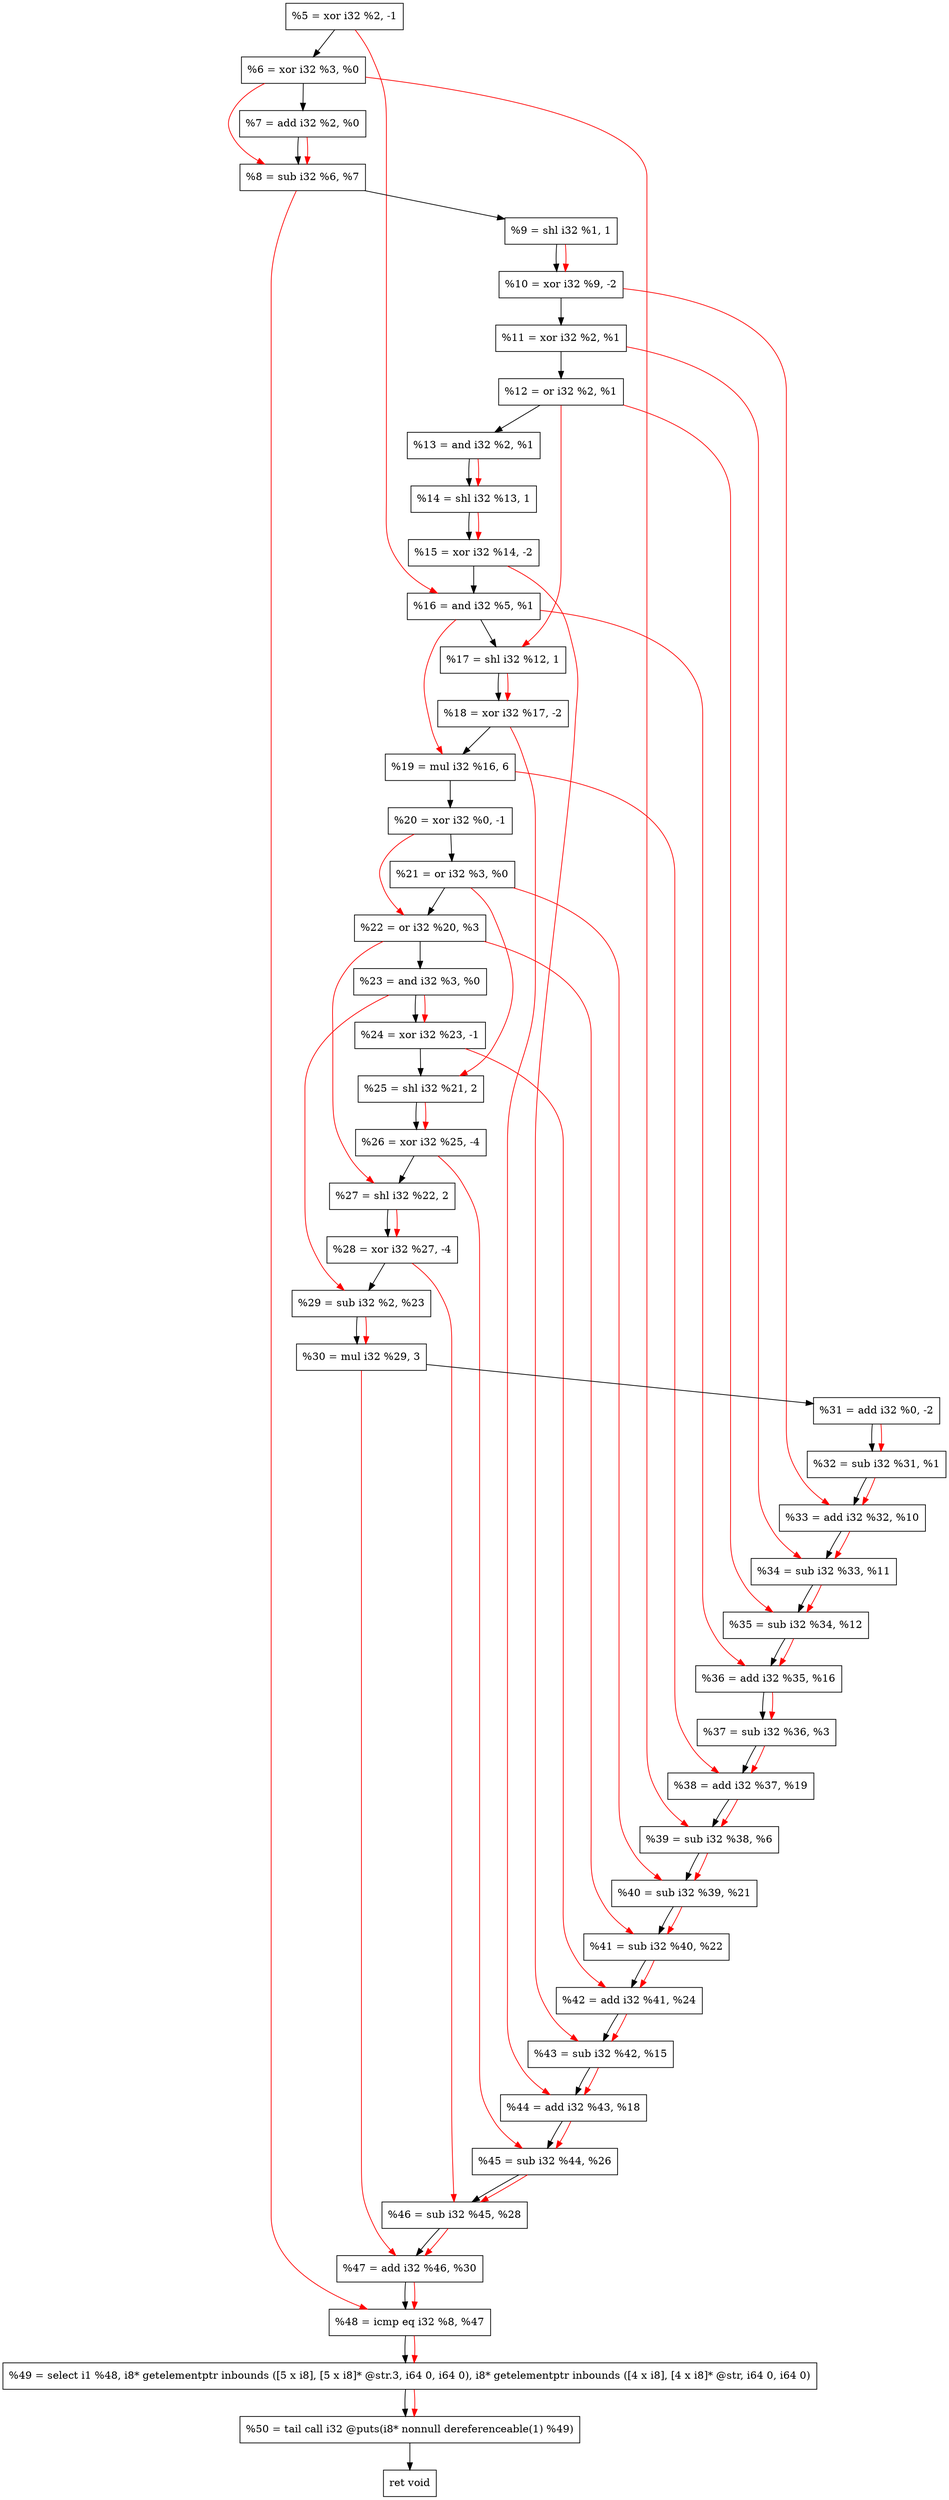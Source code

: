 digraph "DFG for'crackme' function" {
	Node0x12381e0[shape=record, label="  %5 = xor i32 %2, -1"];
	Node0x1238250[shape=record, label="  %6 = xor i32 %3, %0"];
	Node0x12382c0[shape=record, label="  %7 = add i32 %2, %0"];
	Node0x1238330[shape=record, label="  %8 = sub i32 %6, %7"];
	Node0x12383d0[shape=record, label="  %9 = shl i32 %1, 1"];
	Node0x1238470[shape=record, label="  %10 = xor i32 %9, -2"];
	Node0x12384e0[shape=record, label="  %11 = xor i32 %2, %1"];
	Node0x1238550[shape=record, label="  %12 = or i32 %2, %1"];
	Node0x12385c0[shape=record, label="  %13 = and i32 %2, %1"];
	Node0x1238630[shape=record, label="  %14 = shl i32 %13, 1"];
	Node0x12386a0[shape=record, label="  %15 = xor i32 %14, -2"];
	Node0x1238710[shape=record, label="  %16 = and i32 %5, %1"];
	Node0x1238780[shape=record, label="  %17 = shl i32 %12, 1"];
	Node0x12387f0[shape=record, label="  %18 = xor i32 %17, -2"];
	Node0x1238890[shape=record, label="  %19 = mul i32 %16, 6"];
	Node0x1238900[shape=record, label="  %20 = xor i32 %0, -1"];
	Node0x1238970[shape=record, label="  %21 = or i32 %3, %0"];
	Node0x12389e0[shape=record, label="  %22 = or i32 %20, %3"];
	Node0x1238a50[shape=record, label="  %23 = and i32 %3, %0"];
	Node0x1238ac0[shape=record, label="  %24 = xor i32 %23, -1"];
	Node0x1238b60[shape=record, label="  %25 = shl i32 %21, 2"];
	Node0x1238c00[shape=record, label="  %26 = xor i32 %25, -4"];
	Node0x1238c70[shape=record, label="  %27 = shl i32 %22, 2"];
	Node0x1238ce0[shape=record, label="  %28 = xor i32 %27, -4"];
	Node0x1238d50[shape=record, label="  %29 = sub i32 %2, %23"];
	Node0x1238df0[shape=record, label="  %30 = mul i32 %29, 3"];
	Node0x1238e60[shape=record, label="  %31 = add i32 %0, -2"];
	Node0x1238ed0[shape=record, label="  %32 = sub i32 %31, %1"];
	Node0x1239150[shape=record, label="  %33 = add i32 %32, %10"];
	Node0x12391c0[shape=record, label="  %34 = sub i32 %33, %11"];
	Node0x1239230[shape=record, label="  %35 = sub i32 %34, %12"];
	Node0x12392a0[shape=record, label="  %36 = add i32 %35, %16"];
	Node0x1239310[shape=record, label="  %37 = sub i32 %36, %3"];
	Node0x1239380[shape=record, label="  %38 = add i32 %37, %19"];
	Node0x12393f0[shape=record, label="  %39 = sub i32 %38, %6"];
	Node0x1239460[shape=record, label="  %40 = sub i32 %39, %21"];
	Node0x12394d0[shape=record, label="  %41 = sub i32 %40, %22"];
	Node0x1239540[shape=record, label="  %42 = add i32 %41, %24"];
	Node0x12395b0[shape=record, label="  %43 = sub i32 %42, %15"];
	Node0x1239620[shape=record, label="  %44 = add i32 %43, %18"];
	Node0x1239690[shape=record, label="  %45 = sub i32 %44, %26"];
	Node0x1239700[shape=record, label="  %46 = sub i32 %45, %28"];
	Node0x1239770[shape=record, label="  %47 = add i32 %46, %30"];
	Node0x12397e0[shape=record, label="  %48 = icmp eq i32 %8, %47"];
	Node0x11d8268[shape=record, label="  %49 = select i1 %48, i8* getelementptr inbounds ([5 x i8], [5 x i8]* @str.3, i64 0, i64 0), i8* getelementptr inbounds ([4 x i8], [4 x i8]* @str, i64 0, i64 0)"];
	Node0x1239c80[shape=record, label="  %50 = tail call i32 @puts(i8* nonnull dereferenceable(1) %49)"];
	Node0x1239cd0[shape=record, label="  ret void"];
	Node0x12381e0 -> Node0x1238250;
	Node0x1238250 -> Node0x12382c0;
	Node0x12382c0 -> Node0x1238330;
	Node0x1238330 -> Node0x12383d0;
	Node0x12383d0 -> Node0x1238470;
	Node0x1238470 -> Node0x12384e0;
	Node0x12384e0 -> Node0x1238550;
	Node0x1238550 -> Node0x12385c0;
	Node0x12385c0 -> Node0x1238630;
	Node0x1238630 -> Node0x12386a0;
	Node0x12386a0 -> Node0x1238710;
	Node0x1238710 -> Node0x1238780;
	Node0x1238780 -> Node0x12387f0;
	Node0x12387f0 -> Node0x1238890;
	Node0x1238890 -> Node0x1238900;
	Node0x1238900 -> Node0x1238970;
	Node0x1238970 -> Node0x12389e0;
	Node0x12389e0 -> Node0x1238a50;
	Node0x1238a50 -> Node0x1238ac0;
	Node0x1238ac0 -> Node0x1238b60;
	Node0x1238b60 -> Node0x1238c00;
	Node0x1238c00 -> Node0x1238c70;
	Node0x1238c70 -> Node0x1238ce0;
	Node0x1238ce0 -> Node0x1238d50;
	Node0x1238d50 -> Node0x1238df0;
	Node0x1238df0 -> Node0x1238e60;
	Node0x1238e60 -> Node0x1238ed0;
	Node0x1238ed0 -> Node0x1239150;
	Node0x1239150 -> Node0x12391c0;
	Node0x12391c0 -> Node0x1239230;
	Node0x1239230 -> Node0x12392a0;
	Node0x12392a0 -> Node0x1239310;
	Node0x1239310 -> Node0x1239380;
	Node0x1239380 -> Node0x12393f0;
	Node0x12393f0 -> Node0x1239460;
	Node0x1239460 -> Node0x12394d0;
	Node0x12394d0 -> Node0x1239540;
	Node0x1239540 -> Node0x12395b0;
	Node0x12395b0 -> Node0x1239620;
	Node0x1239620 -> Node0x1239690;
	Node0x1239690 -> Node0x1239700;
	Node0x1239700 -> Node0x1239770;
	Node0x1239770 -> Node0x12397e0;
	Node0x12397e0 -> Node0x11d8268;
	Node0x11d8268 -> Node0x1239c80;
	Node0x1239c80 -> Node0x1239cd0;
edge [color=red]
	Node0x1238250 -> Node0x1238330;
	Node0x12382c0 -> Node0x1238330;
	Node0x12383d0 -> Node0x1238470;
	Node0x12385c0 -> Node0x1238630;
	Node0x1238630 -> Node0x12386a0;
	Node0x12381e0 -> Node0x1238710;
	Node0x1238550 -> Node0x1238780;
	Node0x1238780 -> Node0x12387f0;
	Node0x1238710 -> Node0x1238890;
	Node0x1238900 -> Node0x12389e0;
	Node0x1238a50 -> Node0x1238ac0;
	Node0x1238970 -> Node0x1238b60;
	Node0x1238b60 -> Node0x1238c00;
	Node0x12389e0 -> Node0x1238c70;
	Node0x1238c70 -> Node0x1238ce0;
	Node0x1238a50 -> Node0x1238d50;
	Node0x1238d50 -> Node0x1238df0;
	Node0x1238e60 -> Node0x1238ed0;
	Node0x1238ed0 -> Node0x1239150;
	Node0x1238470 -> Node0x1239150;
	Node0x1239150 -> Node0x12391c0;
	Node0x12384e0 -> Node0x12391c0;
	Node0x12391c0 -> Node0x1239230;
	Node0x1238550 -> Node0x1239230;
	Node0x1239230 -> Node0x12392a0;
	Node0x1238710 -> Node0x12392a0;
	Node0x12392a0 -> Node0x1239310;
	Node0x1239310 -> Node0x1239380;
	Node0x1238890 -> Node0x1239380;
	Node0x1239380 -> Node0x12393f0;
	Node0x1238250 -> Node0x12393f0;
	Node0x12393f0 -> Node0x1239460;
	Node0x1238970 -> Node0x1239460;
	Node0x1239460 -> Node0x12394d0;
	Node0x12389e0 -> Node0x12394d0;
	Node0x12394d0 -> Node0x1239540;
	Node0x1238ac0 -> Node0x1239540;
	Node0x1239540 -> Node0x12395b0;
	Node0x12386a0 -> Node0x12395b0;
	Node0x12395b0 -> Node0x1239620;
	Node0x12387f0 -> Node0x1239620;
	Node0x1239620 -> Node0x1239690;
	Node0x1238c00 -> Node0x1239690;
	Node0x1239690 -> Node0x1239700;
	Node0x1238ce0 -> Node0x1239700;
	Node0x1239700 -> Node0x1239770;
	Node0x1238df0 -> Node0x1239770;
	Node0x1238330 -> Node0x12397e0;
	Node0x1239770 -> Node0x12397e0;
	Node0x12397e0 -> Node0x11d8268;
	Node0x11d8268 -> Node0x1239c80;
}
